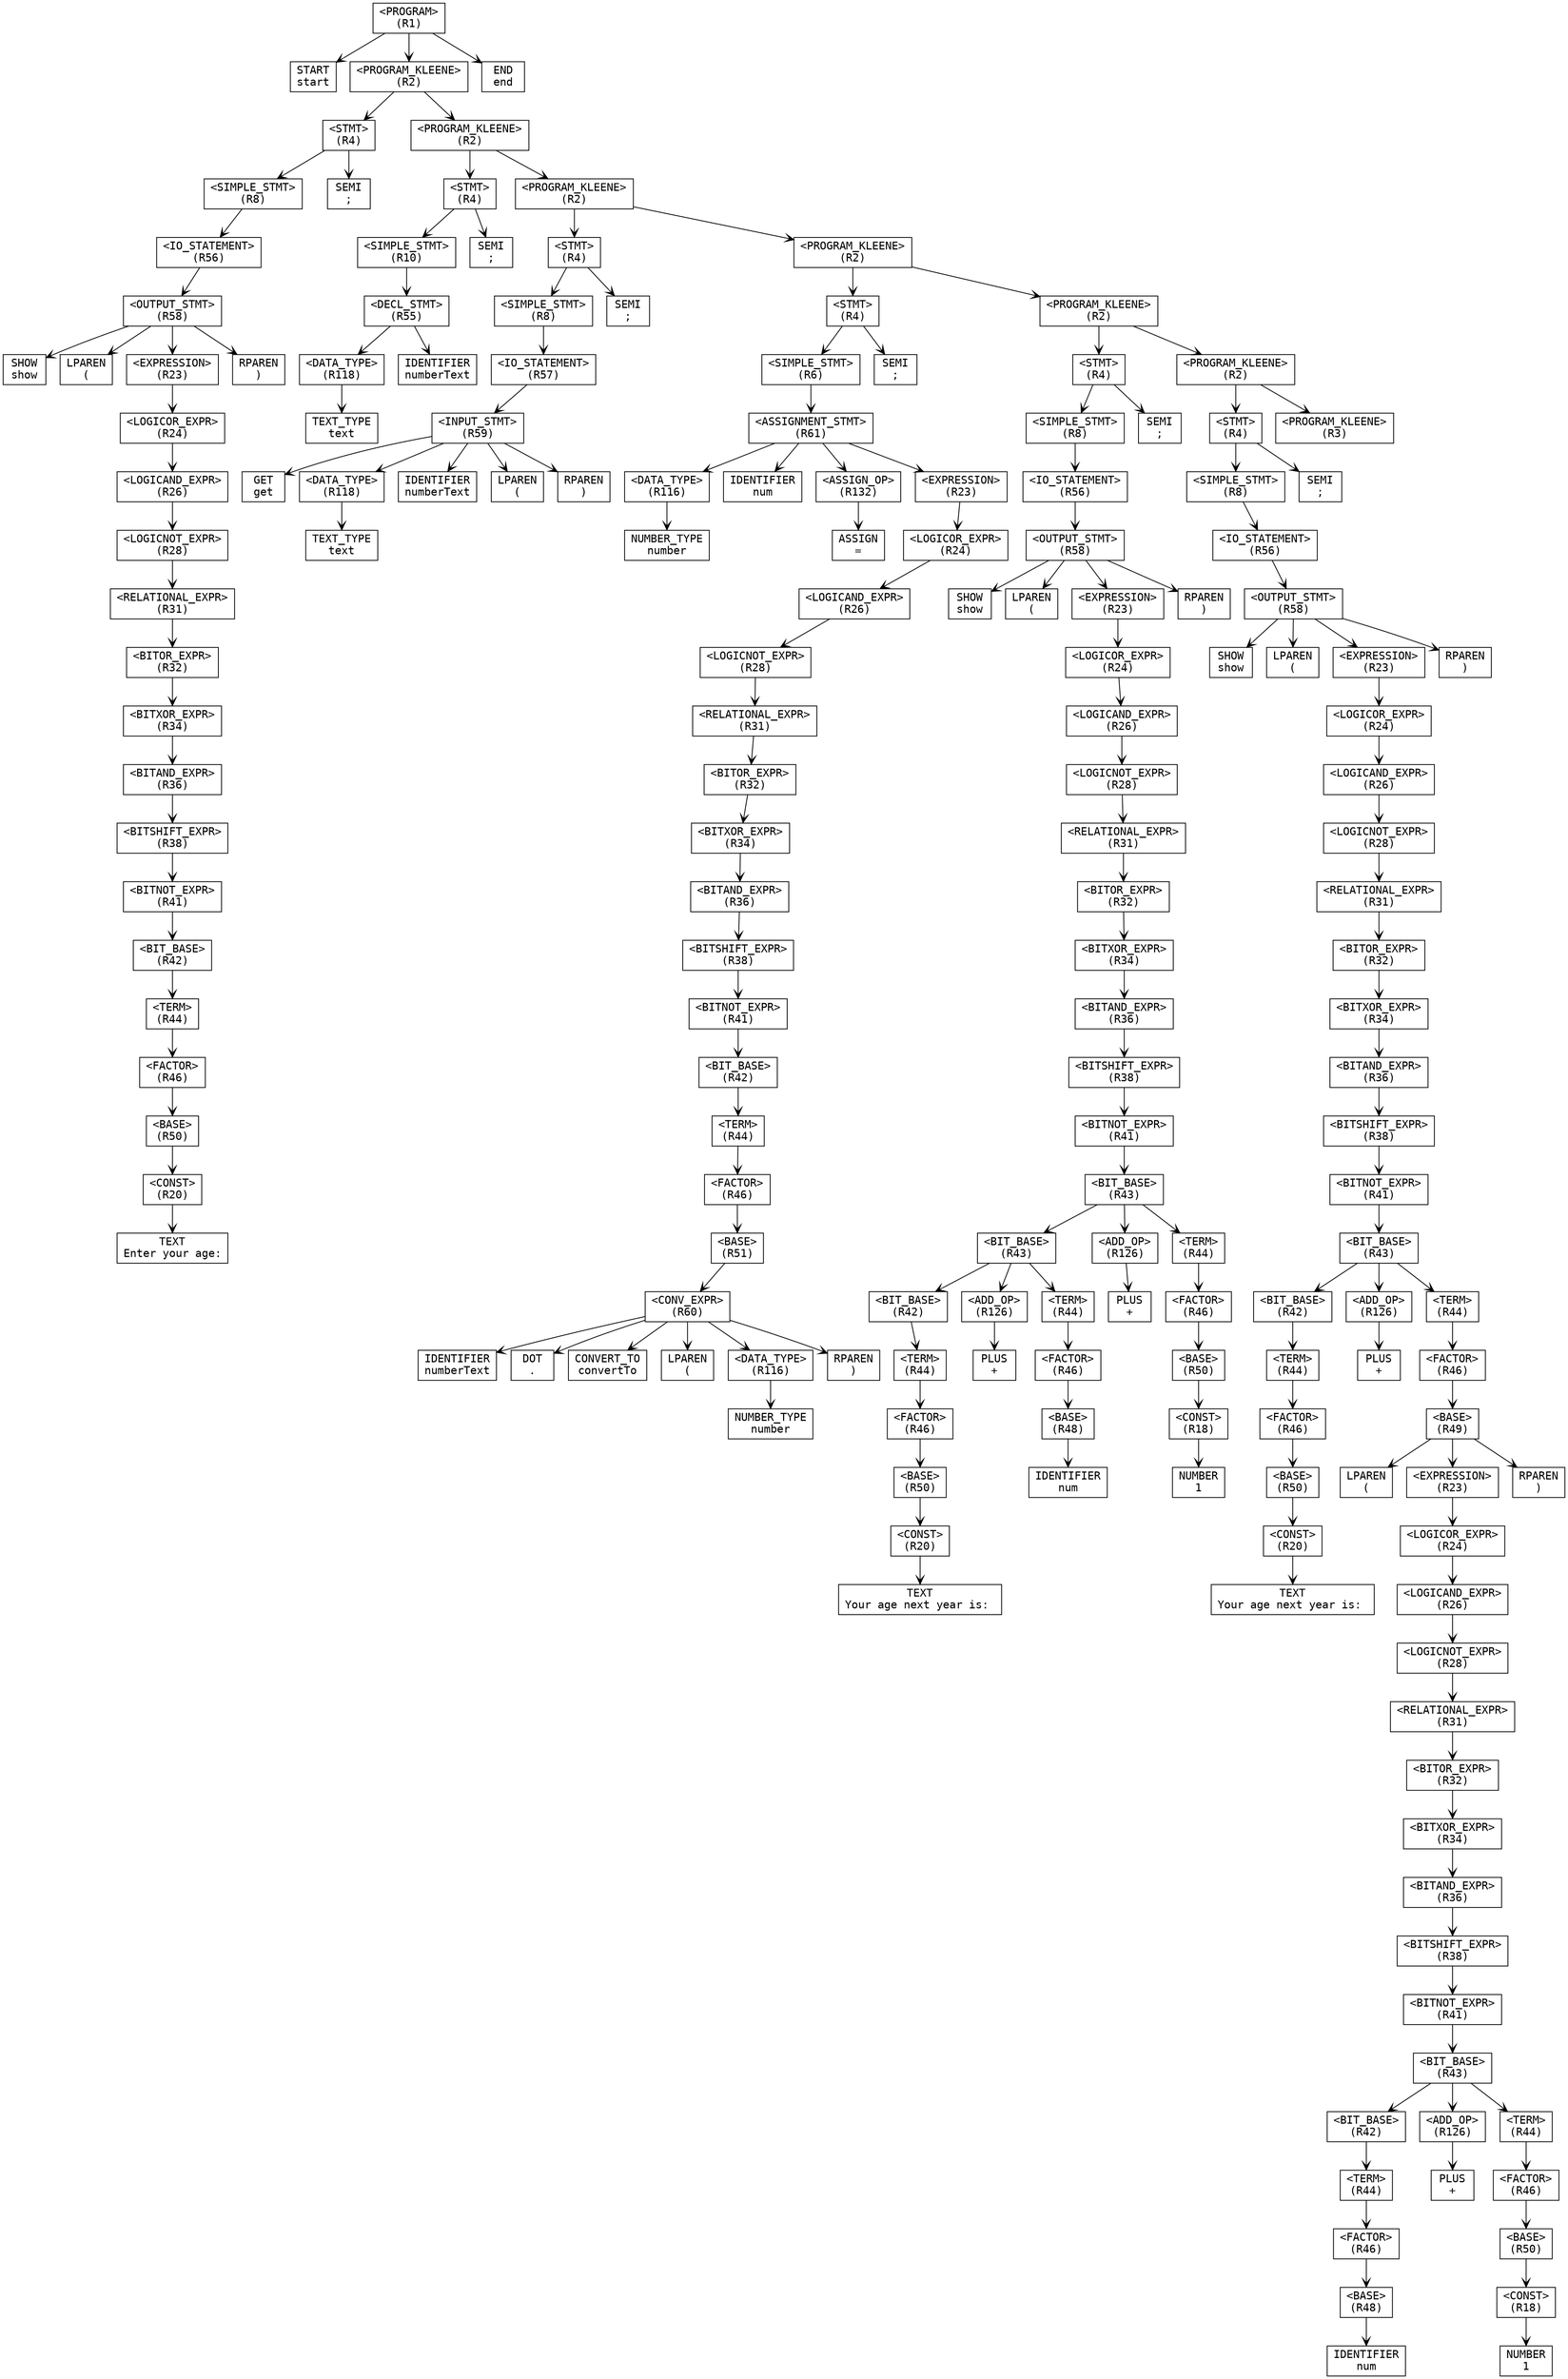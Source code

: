 digraph ParseTree {
  node [shape=box, fontname="Courier"];
  edge [arrowhead=vee];
  n1824557575 [label="<PROGRAM>\n(R1)"];
  n803929310 [label="START\nstart"];
  n1824557575 -> n803929310;
  n1086008046 [label="<PROGRAM_KLEENE>\n(R2)"];
  n1728976458 [label="<STMT>\n(R4)"];
  n1251712529 [label="<SIMPLE_STMT>\n(R8)"];
  n746255806 [label="<IO_STATEMENT>\n(R56)"];
  n890193541 [label="<OUTPUT_STMT>\n(R58)"];
  n581216808 [label="SHOW\nshow"];
  n890193541 -> n581216808;
  n886686587 [label="LPAREN\n("];
  n890193541 -> n886686587;
  n1341458267 [label="<EXPRESSION>\n(R23)"];
  n88910 [label="<LOGICOR_EXPR>\n(R24)"];
  n124998796 [label="<LOGICAND_EXPR>\n(R26)"];
  n2110491906 [label="<LOGICNOT_EXPR>\n(R28)"];
  n451121727 [label="<RELATIONAL_EXPR>\n(R31)"];
  n280129798 [label="<BITOR_EXPR>\n(R32)"];
  n234393768 [label="<BITXOR_EXPR>\n(R34)"];
  n746241928 [label="<BITAND_EXPR>\n(R36)"];
  n713994834 [label="<BITSHIFT_EXPR>\n(R38)"];
  n691522628 [label="<BITNOT_EXPR>\n(R41)"];
  n1610839066 [label="<BIT_BASE>\n(R42)"];
  n435949933 [label="<TERM>\n(R44)"];
  n1186937890 [label="<FACTOR>\n(R46)"];
  n1375575389 [label="<BASE>\n(R50)"];
  n715489500 [label="<CONST>\n(R20)"];
  n1403751324 [label="TEXT\nEnter your age:"];
  n715489500 -> n1403751324;
  n1375575389 -> n715489500;
  n1186937890 -> n1375575389;
  n435949933 -> n1186937890;
  n1610839066 -> n435949933;
  n691522628 -> n1610839066;
  n713994834 -> n691522628;
  n746241928 -> n713994834;
  n234393768 -> n746241928;
  n280129798 -> n234393768;
  n451121727 -> n280129798;
  n2110491906 -> n451121727;
  n124998796 -> n2110491906;
  n88910 -> n124998796;
  n1341458267 -> n88910;
  n890193541 -> n1341458267;
  n1825240039 [label="RPAREN\n)"];
  n890193541 -> n1825240039;
  n746255806 -> n890193541;
  n1251712529 -> n746255806;
  n1728976458 -> n1251712529;
  n1373674582 [label="SEMI\n;"];
  n1728976458 -> n1373674582;
  n1086008046 -> n1728976458;
  n1464161750 [label="<PROGRAM_KLEENE>\n(R2)"];
  n1488831433 [label="<STMT>\n(R4)"];
  n1674794738 [label="<SIMPLE_STMT>\n(R10)"];
  n914650354 [label="<DECL_STMT>\n(R55)"];
  n1259502609 [label="<DATA_TYPE>\n(R118)"];
  n2097634609 [label="TEXT_TYPE\ntext"];
  n1259502609 -> n2097634609;
  n914650354 -> n1259502609;
  n77258917 [label="IDENTIFIER\nnumberText"];
  n914650354 -> n77258917;
  n1674794738 -> n914650354;
  n1488831433 -> n1674794738;
  n296494880 [label="SEMI\n;"];
  n1488831433 -> n296494880;
  n1464161750 -> n1488831433;
  n1233527792 [label="<PROGRAM_KLEENE>\n(R2)"];
  n246350116 [label="<STMT>\n(R4)"];
  n1575180188 [label="<SIMPLE_STMT>\n(R8)"];
  n755432999 [label="<IO_STATEMENT>\n(R57)"];
  n1432867284 [label="<INPUT_STMT>\n(R59)"];
  n599219325 [label="GET\nget"];
  n1432867284 -> n599219325;
  n1680846880 [label="<DATA_TYPE>\n(R118)"];
  n2118294852 [label="TEXT_TYPE\ntext"];
  n1680846880 -> n2118294852;
  n1432867284 -> n1680846880;
  n364907049 [label="IDENTIFIER\nnumberText"];
  n1432867284 -> n364907049;
  n202238040 [label="LPAREN\n("];
  n1432867284 -> n202238040;
  n356181833 [label="RPAREN\n)"];
  n1432867284 -> n356181833;
  n755432999 -> n1432867284;
  n1575180188 -> n755432999;
  n246350116 -> n1575180188;
  n2147020823 [label="SEMI\n;"];
  n246350116 -> n2147020823;
  n1233527792 -> n246350116;
  n1786522755 [label="<PROGRAM_KLEENE>\n(R2)"];
  n164644540 [label="<STMT>\n(R4)"];
  n1259534432 [label="<SIMPLE_STMT>\n(R6)"];
  n1943191901 [label="<ASSIGNMENT_STMT>\n(R61)"];
  n2017588112 [label="<DATA_TYPE>\n(R116)"];
  n1940897666 [label="NUMBER_TYPE\nnumber"];
  n2017588112 -> n1940897666;
  n1943191901 -> n2017588112;
  n799185007 [label="IDENTIFIER\nnum"];
  n1943191901 -> n799185007;
  n1243577583 [label="<ASSIGN_OP>\n(R132)"];
  n1035324239 [label="ASSIGN\n="];
  n1243577583 -> n1035324239;
  n1943191901 -> n1243577583;
  n870850772 [label="<EXPRESSION>\n(R23)"];
  n137541414 [label="<LOGICOR_EXPR>\n(R24)"];
  n972769995 [label="<LOGICAND_EXPR>\n(R26)"];
  n705106184 [label="<LOGICNOT_EXPR>\n(R28)"];
  n1478195740 [label="<RELATIONAL_EXPR>\n(R31)"];
  n1158507966 [label="<BITOR_EXPR>\n(R32)"];
  n641981126 [label="<BITXOR_EXPR>\n(R34)"];
  n886968407 [label="<BITAND_EXPR>\n(R36)"];
  n924211018 [label="<BITSHIFT_EXPR>\n(R38)"];
  n425245835 [label="<BITNOT_EXPR>\n(R41)"];
  n561369228 [label="<BIT_BASE>\n(R42)"];
  n1701650525 [label="<TERM>\n(R44)"];
  n1623492541 [label="<FACTOR>\n(R46)"];
  n1009046474 [label="<BASE>\n(R51)"];
  n861574514 [label="<CONV_EXPR>\n(R60)"];
  n1060709516 [label="IDENTIFIER\nnumberText"];
  n861574514 -> n1060709516;
  n2072290745 [label="DOT\n."];
  n861574514 -> n2072290745;
  n1629782912 [label="CONVERT_TO\nconvertTo"];
  n861574514 -> n1629782912;
  n112356307 [label="LPAREN\n("];
  n861574514 -> n112356307;
  n1893278413 [label="<DATA_TYPE>\n(R116)"];
  n783218690 [label="NUMBER_TYPE\nnumber"];
  n1893278413 -> n783218690;
  n861574514 -> n1893278413;
  n1800619732 [label="RPAREN\n)"];
  n861574514 -> n1800619732;
  n1009046474 -> n861574514;
  n1623492541 -> n1009046474;
  n1701650525 -> n1623492541;
  n561369228 -> n1701650525;
  n425245835 -> n561369228;
  n924211018 -> n425245835;
  n886968407 -> n924211018;
  n641981126 -> n886968407;
  n1158507966 -> n641981126;
  n1478195740 -> n1158507966;
  n705106184 -> n1478195740;
  n972769995 -> n705106184;
  n137541414 -> n972769995;
  n870850772 -> n137541414;
  n1943191901 -> n870850772;
  n1259534432 -> n1943191901;
  n164644540 -> n1259534432;
  n2125087902 [label="SEMI\n;"];
  n164644540 -> n2125087902;
  n1786522755 -> n164644540;
  n1197268684 [label="<PROGRAM_KLEENE>\n(R2)"];
  n510345421 [label="<STMT>\n(R4)"];
  n1870647346 [label="<SIMPLE_STMT>\n(R8)"];
  n1130231799 [label="<IO_STATEMENT>\n(R56)"];
  n1658252270 [label="<OUTPUT_STMT>\n(R58)"];
  n645898833 [label="SHOW\nshow"];
  n1658252270 -> n645898833;
  n932186348 [label="LPAREN\n("];
  n1658252270 -> n932186348;
  n467579814 [label="<EXPRESSION>\n(R23)"];
  n1317184168 [label="<LOGICOR_EXPR>\n(R24)"];
  n364182531 [label="<LOGICAND_EXPR>\n(R26)"];
  n575951153 [label="<LOGICNOT_EXPR>\n(R28)"];
  n1291421022 [label="<RELATIONAL_EXPR>\n(R31)"];
  n397801867 [label="<BITOR_EXPR>\n(R32)"];
  n634608538 [label="<BITXOR_EXPR>\n(R34)"];
  n621693896 [label="<BITAND_EXPR>\n(R36)"];
  n626915650 [label="<BITSHIFT_EXPR>\n(R38)"];
  n488383939 [label="<BITNOT_EXPR>\n(R41)"];
  n573350513 [label="<BIT_BASE>\n(R43)"];
  n1974205943 [label="<BIT_BASE>\n(R43)"];
  n1073126889 [label="<BIT_BASE>\n(R42)"];
  n1127781865 [label="<TERM>\n(R44)"];
  n71342293 [label="<FACTOR>\n(R46)"];
  n783190511 [label="<BASE>\n(R50)"];
  n624705542 [label="<CONST>\n(R20)"];
  n581705365 [label="TEXT\nYour age next year is: "];
  n624705542 -> n581705365;
  n783190511 -> n624705542;
  n71342293 -> n783190511;
  n1127781865 -> n71342293;
  n1073126889 -> n1127781865;
  n1974205943 -> n1073126889;
  n581614629 [label="<ADD_OP>\n(R126)"];
  n2014423150 [label="PLUS\n+"];
  n581614629 -> n2014423150;
  n1974205943 -> n581614629;
  n1063971610 [label="<TERM>\n(R44)"];
  n2112881364 [label="<FACTOR>\n(R46)"];
  n181191387 [label="<BASE>\n(R48)"];
  n2137741620 [label="IDENTIFIER\nnum"];
  n181191387 -> n2137741620;
  n2112881364 -> n181191387;
  n1063971610 -> n2112881364;
  n1974205943 -> n1063971610;
  n573350513 -> n1974205943;
  n389111800 [label="<ADD_OP>\n(R126)"];
  n1789532520 [label="PLUS\n+"];
  n389111800 -> n1789532520;
  n573350513 -> n389111800;
  n110941436 [label="<TERM>\n(R44)"];
  n589012962 [label="<FACTOR>\n(R46)"];
  n1044962022 [label="<BASE>\n(R50)"];
  n68412702 [label="<CONST>\n(R18)"];
  n1682500180 [label="NUMBER\n1"];
  n68412702 -> n1682500180;
  n1044962022 -> n68412702;
  n589012962 -> n1044962022;
  n110941436 -> n589012962;
  n573350513 -> n110941436;
  n488383939 -> n573350513;
  n626915650 -> n488383939;
  n621693896 -> n626915650;
  n634608538 -> n621693896;
  n397801867 -> n634608538;
  n1291421022 -> n397801867;
  n575951153 -> n1291421022;
  n364182531 -> n575951153;
  n1317184168 -> n364182531;
  n467579814 -> n1317184168;
  n1658252270 -> n467579814;
  n466849200 [label="RPAREN\n)"];
  n1658252270 -> n466849200;
  n1130231799 -> n1658252270;
  n1870647346 -> n1130231799;
  n510345421 -> n1870647346;
  n1664416710 [label="SEMI\n;"];
  n510345421 -> n1664416710;
  n1197268684 -> n510345421;
  n2023020971 [label="<PROGRAM_KLEENE>\n(R2)"];
  n1538102951 [label="<STMT>\n(R4)"];
  n1553219183 [label="<SIMPLE_STMT>\n(R8)"];
  n414848240 [label="<IO_STATEMENT>\n(R56)"];
  n1186848717 [label="<OUTPUT_STMT>\n(R58)"];
  n1897034003 [label="SHOW\nshow"];
  n1186848717 -> n1897034003;
  n210263576 [label="LPAREN\n("];
  n1186848717 -> n210263576;
  n1155385069 [label="<EXPRESSION>\n(R23)"];
  n1823877644 [label="<LOGICOR_EXPR>\n(R24)"];
  n248398944 [label="<LOGICAND_EXPR>\n(R26)"];
  n1081647935 [label="<LOGICNOT_EXPR>\n(R28)"];
  n1790508915 [label="<RELATIONAL_EXPR>\n(R31)"];
  n922963554 [label="<BITOR_EXPR>\n(R32)"];
  n1267921318 [label="<BITXOR_EXPR>\n(R34)"];
  n1324798640 [label="<BITAND_EXPR>\n(R36)"];
  n1670967162 [label="<BITSHIFT_EXPR>\n(R38)"];
  n1313201461 [label="<BITNOT_EXPR>\n(R41)"];
  n302385818 [label="<BIT_BASE>\n(R43)"];
  n1780300088 [label="<BIT_BASE>\n(R42)"];
  n1322969150 [label="<TERM>\n(R44)"];
  n773208229 [label="<FACTOR>\n(R46)"];
  n208057639 [label="<BASE>\n(R50)"];
  n254908778 [label="<CONST>\n(R20)"];
  n372444074 [label="TEXT\nYour age next year is: "];
  n254908778 -> n372444074;
  n208057639 -> n254908778;
  n773208229 -> n208057639;
  n1322969150 -> n773208229;
  n1780300088 -> n1322969150;
  n302385818 -> n1780300088;
  n159369945 [label="<ADD_OP>\n(R126)"];
  n814324060 [label="PLUS\n+"];
  n159369945 -> n814324060;
  n302385818 -> n159369945;
  n863026414 [label="<TERM>\n(R44)"];
  n1032888177 [label="<FACTOR>\n(R46)"];
  n1255060248 [label="<BASE>\n(R49)"];
  n913408100 [label="LPAREN\n("];
  n1255060248 -> n913408100;
  n13684104 [label="<EXPRESSION>\n(R23)"];
  n956473844 [label="<LOGICOR_EXPR>\n(R24)"];
  n107709375 [label="<LOGICAND_EXPR>\n(R26)"];
  n1008947638 [label="<LOGICNOT_EXPR>\n(R28)"];
  n983131959 [label="<RELATIONAL_EXPR>\n(R31)"];
  n381185169 [label="<BITOR_EXPR>\n(R32)"];
  n1284793218 [label="<BITXOR_EXPR>\n(R34)"];
  n1780229447 [label="<BITAND_EXPR>\n(R36)"];
  n458053612 [label="<BITSHIFT_EXPR>\n(R38)"];
  n1313111280 [label="<BITNOT_EXPR>\n(R41)"];
  n555978441 [label="<BIT_BASE>\n(R43)"];
  n715043255 [label="<BIT_BASE>\n(R42)"];
  n1537044799 [label="<TERM>\n(R44)"];
  n911422784 [label="<FACTOR>\n(R46)"];
  n196849797 [label="<BASE>\n(R48)"];
  n1417128780 [label="IDENTIFIER\nnum"];
  n196849797 -> n1417128780;
  n911422784 -> n196849797;
  n1537044799 -> n911422784;
  n715043255 -> n1537044799;
  n555978441 -> n715043255;
  n1683172468 [label="<ADD_OP>\n(R126)"];
  n1267072139 [label="PLUS\n+"];
  n1683172468 -> n1267072139;
  n555978441 -> n1683172468;
  n493634278 [label="<TERM>\n(R44)"];
  n1948821452 [label="<FACTOR>\n(R46)"];
  n157619633 [label="<BASE>\n(R50)"];
  n1843450290 [label="<CONST>\n(R18)"];
  n316982682 [label="NUMBER\n1"];
  n1843450290 -> n316982682;
  n157619633 -> n1843450290;
  n1948821452 -> n157619633;
  n493634278 -> n1948821452;
  n555978441 -> n493634278;
  n1313111280 -> n555978441;
  n458053612 -> n1313111280;
  n1780229447 -> n458053612;
  n1284793218 -> n1780229447;
  n381185169 -> n1284793218;
  n983131959 -> n381185169;
  n1008947638 -> n983131959;
  n107709375 -> n1008947638;
  n956473844 -> n107709375;
  n13684104 -> n956473844;
  n1255060248 -> n13684104;
  n599983821 [label="RPAREN\n)"];
  n1255060248 -> n599983821;
  n1032888177 -> n1255060248;
  n863026414 -> n1032888177;
  n302385818 -> n863026414;
  n1313201461 -> n302385818;
  n1670967162 -> n1313201461;
  n1324798640 -> n1670967162;
  n1267921318 -> n1324798640;
  n922963554 -> n1267921318;
  n1790508915 -> n922963554;
  n1081647935 -> n1790508915;
  n248398944 -> n1081647935;
  n1823877644 -> n248398944;
  n1155385069 -> n1823877644;
  n1186848717 -> n1155385069;
  n36325273 [label="RPAREN\n)"];
  n1186848717 -> n36325273;
  n414848240 -> n1186848717;
  n1553219183 -> n414848240;
  n1538102951 -> n1553219183;
  n1772911407 [label="SEMI\n;"];
  n1538102951 -> n1772911407;
  n2023020971 -> n1538102951;
  n1573956501 [label="<PROGRAM_KLEENE>\n(R3)"];
  n2023020971 -> n1573956501;
  n1197268684 -> n2023020971;
  n1786522755 -> n1197268684;
  n1233527792 -> n1786522755;
  n1464161750 -> n1233527792;
  n1086008046 -> n1464161750;
  n1824557575 -> n1086008046;
  n1721641868 [label="END\nend"];
  n1824557575 -> n1721641868;
}